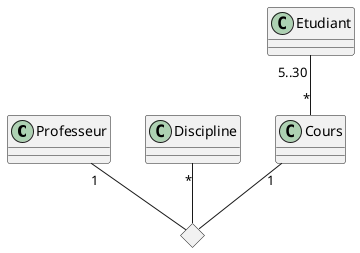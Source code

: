 @startuml

class Professeur

class Discipline

class Cours

class Etudiant

Etudiant "5..30" -- "*" Cours

diamond coursExistant

Professeur "1" -- coursExistant
Discipline "*" -- coursExistant
Cours "1" -- coursExistant

@enduml